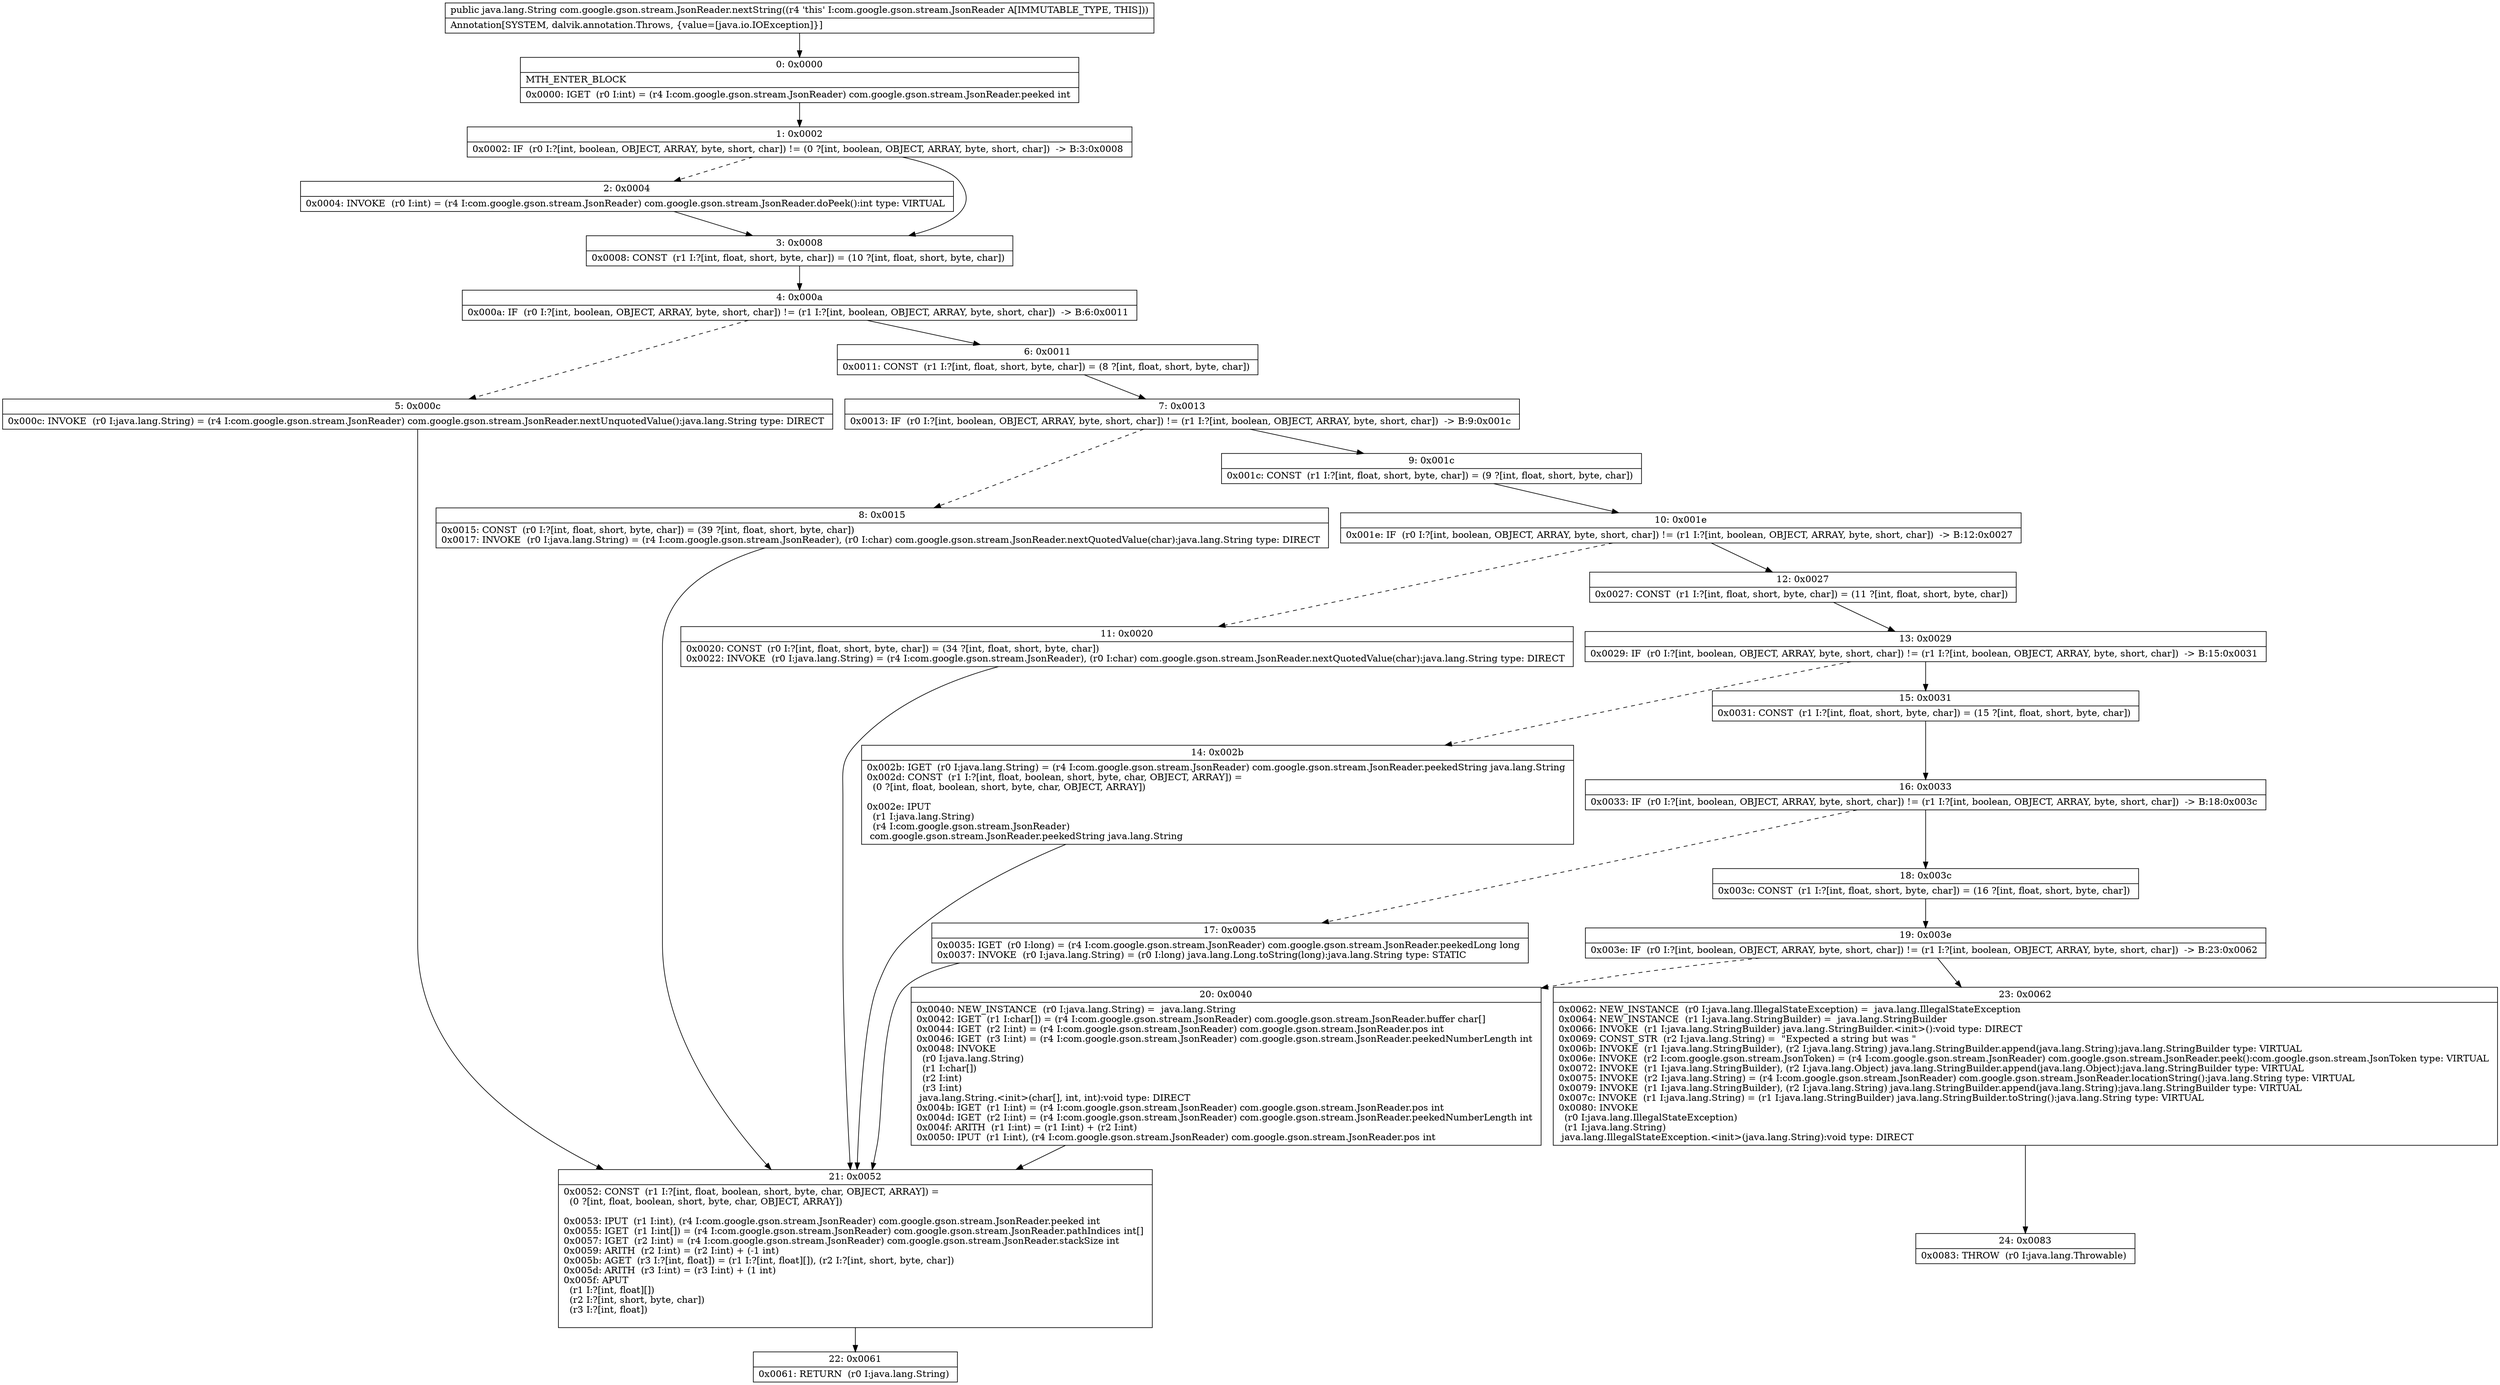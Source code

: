 digraph "CFG forcom.google.gson.stream.JsonReader.nextString()Ljava\/lang\/String;" {
Node_0 [shape=record,label="{0\:\ 0x0000|MTH_ENTER_BLOCK\l|0x0000: IGET  (r0 I:int) = (r4 I:com.google.gson.stream.JsonReader) com.google.gson.stream.JsonReader.peeked int \l}"];
Node_1 [shape=record,label="{1\:\ 0x0002|0x0002: IF  (r0 I:?[int, boolean, OBJECT, ARRAY, byte, short, char]) != (0 ?[int, boolean, OBJECT, ARRAY, byte, short, char])  \-\> B:3:0x0008 \l}"];
Node_2 [shape=record,label="{2\:\ 0x0004|0x0004: INVOKE  (r0 I:int) = (r4 I:com.google.gson.stream.JsonReader) com.google.gson.stream.JsonReader.doPeek():int type: VIRTUAL \l}"];
Node_3 [shape=record,label="{3\:\ 0x0008|0x0008: CONST  (r1 I:?[int, float, short, byte, char]) = (10 ?[int, float, short, byte, char]) \l}"];
Node_4 [shape=record,label="{4\:\ 0x000a|0x000a: IF  (r0 I:?[int, boolean, OBJECT, ARRAY, byte, short, char]) != (r1 I:?[int, boolean, OBJECT, ARRAY, byte, short, char])  \-\> B:6:0x0011 \l}"];
Node_5 [shape=record,label="{5\:\ 0x000c|0x000c: INVOKE  (r0 I:java.lang.String) = (r4 I:com.google.gson.stream.JsonReader) com.google.gson.stream.JsonReader.nextUnquotedValue():java.lang.String type: DIRECT \l}"];
Node_6 [shape=record,label="{6\:\ 0x0011|0x0011: CONST  (r1 I:?[int, float, short, byte, char]) = (8 ?[int, float, short, byte, char]) \l}"];
Node_7 [shape=record,label="{7\:\ 0x0013|0x0013: IF  (r0 I:?[int, boolean, OBJECT, ARRAY, byte, short, char]) != (r1 I:?[int, boolean, OBJECT, ARRAY, byte, short, char])  \-\> B:9:0x001c \l}"];
Node_8 [shape=record,label="{8\:\ 0x0015|0x0015: CONST  (r0 I:?[int, float, short, byte, char]) = (39 ?[int, float, short, byte, char]) \l0x0017: INVOKE  (r0 I:java.lang.String) = (r4 I:com.google.gson.stream.JsonReader), (r0 I:char) com.google.gson.stream.JsonReader.nextQuotedValue(char):java.lang.String type: DIRECT \l}"];
Node_9 [shape=record,label="{9\:\ 0x001c|0x001c: CONST  (r1 I:?[int, float, short, byte, char]) = (9 ?[int, float, short, byte, char]) \l}"];
Node_10 [shape=record,label="{10\:\ 0x001e|0x001e: IF  (r0 I:?[int, boolean, OBJECT, ARRAY, byte, short, char]) != (r1 I:?[int, boolean, OBJECT, ARRAY, byte, short, char])  \-\> B:12:0x0027 \l}"];
Node_11 [shape=record,label="{11\:\ 0x0020|0x0020: CONST  (r0 I:?[int, float, short, byte, char]) = (34 ?[int, float, short, byte, char]) \l0x0022: INVOKE  (r0 I:java.lang.String) = (r4 I:com.google.gson.stream.JsonReader), (r0 I:char) com.google.gson.stream.JsonReader.nextQuotedValue(char):java.lang.String type: DIRECT \l}"];
Node_12 [shape=record,label="{12\:\ 0x0027|0x0027: CONST  (r1 I:?[int, float, short, byte, char]) = (11 ?[int, float, short, byte, char]) \l}"];
Node_13 [shape=record,label="{13\:\ 0x0029|0x0029: IF  (r0 I:?[int, boolean, OBJECT, ARRAY, byte, short, char]) != (r1 I:?[int, boolean, OBJECT, ARRAY, byte, short, char])  \-\> B:15:0x0031 \l}"];
Node_14 [shape=record,label="{14\:\ 0x002b|0x002b: IGET  (r0 I:java.lang.String) = (r4 I:com.google.gson.stream.JsonReader) com.google.gson.stream.JsonReader.peekedString java.lang.String \l0x002d: CONST  (r1 I:?[int, float, boolean, short, byte, char, OBJECT, ARRAY]) = \l  (0 ?[int, float, boolean, short, byte, char, OBJECT, ARRAY])\l \l0x002e: IPUT  \l  (r1 I:java.lang.String)\l  (r4 I:com.google.gson.stream.JsonReader)\l com.google.gson.stream.JsonReader.peekedString java.lang.String \l}"];
Node_15 [shape=record,label="{15\:\ 0x0031|0x0031: CONST  (r1 I:?[int, float, short, byte, char]) = (15 ?[int, float, short, byte, char]) \l}"];
Node_16 [shape=record,label="{16\:\ 0x0033|0x0033: IF  (r0 I:?[int, boolean, OBJECT, ARRAY, byte, short, char]) != (r1 I:?[int, boolean, OBJECT, ARRAY, byte, short, char])  \-\> B:18:0x003c \l}"];
Node_17 [shape=record,label="{17\:\ 0x0035|0x0035: IGET  (r0 I:long) = (r4 I:com.google.gson.stream.JsonReader) com.google.gson.stream.JsonReader.peekedLong long \l0x0037: INVOKE  (r0 I:java.lang.String) = (r0 I:long) java.lang.Long.toString(long):java.lang.String type: STATIC \l}"];
Node_18 [shape=record,label="{18\:\ 0x003c|0x003c: CONST  (r1 I:?[int, float, short, byte, char]) = (16 ?[int, float, short, byte, char]) \l}"];
Node_19 [shape=record,label="{19\:\ 0x003e|0x003e: IF  (r0 I:?[int, boolean, OBJECT, ARRAY, byte, short, char]) != (r1 I:?[int, boolean, OBJECT, ARRAY, byte, short, char])  \-\> B:23:0x0062 \l}"];
Node_20 [shape=record,label="{20\:\ 0x0040|0x0040: NEW_INSTANCE  (r0 I:java.lang.String) =  java.lang.String \l0x0042: IGET  (r1 I:char[]) = (r4 I:com.google.gson.stream.JsonReader) com.google.gson.stream.JsonReader.buffer char[] \l0x0044: IGET  (r2 I:int) = (r4 I:com.google.gson.stream.JsonReader) com.google.gson.stream.JsonReader.pos int \l0x0046: IGET  (r3 I:int) = (r4 I:com.google.gson.stream.JsonReader) com.google.gson.stream.JsonReader.peekedNumberLength int \l0x0048: INVOKE  \l  (r0 I:java.lang.String)\l  (r1 I:char[])\l  (r2 I:int)\l  (r3 I:int)\l java.lang.String.\<init\>(char[], int, int):void type: DIRECT \l0x004b: IGET  (r1 I:int) = (r4 I:com.google.gson.stream.JsonReader) com.google.gson.stream.JsonReader.pos int \l0x004d: IGET  (r2 I:int) = (r4 I:com.google.gson.stream.JsonReader) com.google.gson.stream.JsonReader.peekedNumberLength int \l0x004f: ARITH  (r1 I:int) = (r1 I:int) + (r2 I:int) \l0x0050: IPUT  (r1 I:int), (r4 I:com.google.gson.stream.JsonReader) com.google.gson.stream.JsonReader.pos int \l}"];
Node_21 [shape=record,label="{21\:\ 0x0052|0x0052: CONST  (r1 I:?[int, float, boolean, short, byte, char, OBJECT, ARRAY]) = \l  (0 ?[int, float, boolean, short, byte, char, OBJECT, ARRAY])\l \l0x0053: IPUT  (r1 I:int), (r4 I:com.google.gson.stream.JsonReader) com.google.gson.stream.JsonReader.peeked int \l0x0055: IGET  (r1 I:int[]) = (r4 I:com.google.gson.stream.JsonReader) com.google.gson.stream.JsonReader.pathIndices int[] \l0x0057: IGET  (r2 I:int) = (r4 I:com.google.gson.stream.JsonReader) com.google.gson.stream.JsonReader.stackSize int \l0x0059: ARITH  (r2 I:int) = (r2 I:int) + (\-1 int) \l0x005b: AGET  (r3 I:?[int, float]) = (r1 I:?[int, float][]), (r2 I:?[int, short, byte, char]) \l0x005d: ARITH  (r3 I:int) = (r3 I:int) + (1 int) \l0x005f: APUT  \l  (r1 I:?[int, float][])\l  (r2 I:?[int, short, byte, char])\l  (r3 I:?[int, float])\l \l}"];
Node_22 [shape=record,label="{22\:\ 0x0061|0x0061: RETURN  (r0 I:java.lang.String) \l}"];
Node_23 [shape=record,label="{23\:\ 0x0062|0x0062: NEW_INSTANCE  (r0 I:java.lang.IllegalStateException) =  java.lang.IllegalStateException \l0x0064: NEW_INSTANCE  (r1 I:java.lang.StringBuilder) =  java.lang.StringBuilder \l0x0066: INVOKE  (r1 I:java.lang.StringBuilder) java.lang.StringBuilder.\<init\>():void type: DIRECT \l0x0069: CONST_STR  (r2 I:java.lang.String) =  \"Expected a string but was \" \l0x006b: INVOKE  (r1 I:java.lang.StringBuilder), (r2 I:java.lang.String) java.lang.StringBuilder.append(java.lang.String):java.lang.StringBuilder type: VIRTUAL \l0x006e: INVOKE  (r2 I:com.google.gson.stream.JsonToken) = (r4 I:com.google.gson.stream.JsonReader) com.google.gson.stream.JsonReader.peek():com.google.gson.stream.JsonToken type: VIRTUAL \l0x0072: INVOKE  (r1 I:java.lang.StringBuilder), (r2 I:java.lang.Object) java.lang.StringBuilder.append(java.lang.Object):java.lang.StringBuilder type: VIRTUAL \l0x0075: INVOKE  (r2 I:java.lang.String) = (r4 I:com.google.gson.stream.JsonReader) com.google.gson.stream.JsonReader.locationString():java.lang.String type: VIRTUAL \l0x0079: INVOKE  (r1 I:java.lang.StringBuilder), (r2 I:java.lang.String) java.lang.StringBuilder.append(java.lang.String):java.lang.StringBuilder type: VIRTUAL \l0x007c: INVOKE  (r1 I:java.lang.String) = (r1 I:java.lang.StringBuilder) java.lang.StringBuilder.toString():java.lang.String type: VIRTUAL \l0x0080: INVOKE  \l  (r0 I:java.lang.IllegalStateException)\l  (r1 I:java.lang.String)\l java.lang.IllegalStateException.\<init\>(java.lang.String):void type: DIRECT \l}"];
Node_24 [shape=record,label="{24\:\ 0x0083|0x0083: THROW  (r0 I:java.lang.Throwable) \l}"];
MethodNode[shape=record,label="{public java.lang.String com.google.gson.stream.JsonReader.nextString((r4 'this' I:com.google.gson.stream.JsonReader A[IMMUTABLE_TYPE, THIS]))  | Annotation[SYSTEM, dalvik.annotation.Throws, \{value=[java.io.IOException]\}]\l}"];
MethodNode -> Node_0;
Node_0 -> Node_1;
Node_1 -> Node_2[style=dashed];
Node_1 -> Node_3;
Node_2 -> Node_3;
Node_3 -> Node_4;
Node_4 -> Node_5[style=dashed];
Node_4 -> Node_6;
Node_5 -> Node_21;
Node_6 -> Node_7;
Node_7 -> Node_8[style=dashed];
Node_7 -> Node_9;
Node_8 -> Node_21;
Node_9 -> Node_10;
Node_10 -> Node_11[style=dashed];
Node_10 -> Node_12;
Node_11 -> Node_21;
Node_12 -> Node_13;
Node_13 -> Node_14[style=dashed];
Node_13 -> Node_15;
Node_14 -> Node_21;
Node_15 -> Node_16;
Node_16 -> Node_17[style=dashed];
Node_16 -> Node_18;
Node_17 -> Node_21;
Node_18 -> Node_19;
Node_19 -> Node_20[style=dashed];
Node_19 -> Node_23;
Node_20 -> Node_21;
Node_21 -> Node_22;
Node_23 -> Node_24;
}

